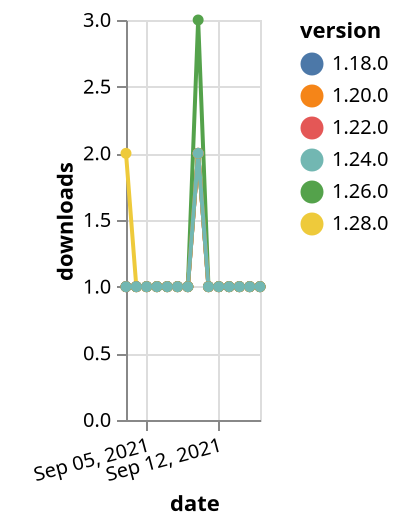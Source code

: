 {"$schema": "https://vega.github.io/schema/vega-lite/v5.json", "description": "A simple bar chart with embedded data.", "data": {"values": [{"date": "2021-09-03", "total": 225, "delta": 1, "version": "1.18.0"}, {"date": "2021-09-04", "total": 226, "delta": 1, "version": "1.18.0"}, {"date": "2021-09-05", "total": 227, "delta": 1, "version": "1.18.0"}, {"date": "2021-09-06", "total": 228, "delta": 1, "version": "1.18.0"}, {"date": "2021-09-07", "total": 229, "delta": 1, "version": "1.18.0"}, {"date": "2021-09-08", "total": 230, "delta": 1, "version": "1.18.0"}, {"date": "2021-09-09", "total": 231, "delta": 1, "version": "1.18.0"}, {"date": "2021-09-10", "total": 233, "delta": 2, "version": "1.18.0"}, {"date": "2021-09-11", "total": 234, "delta": 1, "version": "1.18.0"}, {"date": "2021-09-12", "total": 235, "delta": 1, "version": "1.18.0"}, {"date": "2021-09-13", "total": 236, "delta": 1, "version": "1.18.0"}, {"date": "2021-09-14", "total": 237, "delta": 1, "version": "1.18.0"}, {"date": "2021-09-15", "total": 238, "delta": 1, "version": "1.18.0"}, {"date": "2021-09-16", "total": 239, "delta": 1, "version": "1.18.0"}, {"date": "2021-09-03", "total": 172, "delta": 1, "version": "1.22.0"}, {"date": "2021-09-04", "total": 173, "delta": 1, "version": "1.22.0"}, {"date": "2021-09-05", "total": 174, "delta": 1, "version": "1.22.0"}, {"date": "2021-09-06", "total": 175, "delta": 1, "version": "1.22.0"}, {"date": "2021-09-07", "total": 176, "delta": 1, "version": "1.22.0"}, {"date": "2021-09-08", "total": 177, "delta": 1, "version": "1.22.0"}, {"date": "2021-09-09", "total": 178, "delta": 1, "version": "1.22.0"}, {"date": "2021-09-10", "total": 180, "delta": 2, "version": "1.22.0"}, {"date": "2021-09-11", "total": 181, "delta": 1, "version": "1.22.0"}, {"date": "2021-09-12", "total": 182, "delta": 1, "version": "1.22.0"}, {"date": "2021-09-13", "total": 183, "delta": 1, "version": "1.22.0"}, {"date": "2021-09-14", "total": 184, "delta": 1, "version": "1.22.0"}, {"date": "2021-09-15", "total": 185, "delta": 1, "version": "1.22.0"}, {"date": "2021-09-16", "total": 186, "delta": 1, "version": "1.22.0"}, {"date": "2021-09-03", "total": 112, "delta": 2, "version": "1.28.0"}, {"date": "2021-09-04", "total": 113, "delta": 1, "version": "1.28.0"}, {"date": "2021-09-05", "total": 114, "delta": 1, "version": "1.28.0"}, {"date": "2021-09-06", "total": 115, "delta": 1, "version": "1.28.0"}, {"date": "2021-09-07", "total": 116, "delta": 1, "version": "1.28.0"}, {"date": "2021-09-08", "total": 117, "delta": 1, "version": "1.28.0"}, {"date": "2021-09-09", "total": 118, "delta": 1, "version": "1.28.0"}, {"date": "2021-09-10", "total": 120, "delta": 2, "version": "1.28.0"}, {"date": "2021-09-11", "total": 121, "delta": 1, "version": "1.28.0"}, {"date": "2021-09-12", "total": 122, "delta": 1, "version": "1.28.0"}, {"date": "2021-09-13", "total": 123, "delta": 1, "version": "1.28.0"}, {"date": "2021-09-14", "total": 124, "delta": 1, "version": "1.28.0"}, {"date": "2021-09-15", "total": 125, "delta": 1, "version": "1.28.0"}, {"date": "2021-09-16", "total": 126, "delta": 1, "version": "1.28.0"}, {"date": "2021-09-03", "total": 160, "delta": 1, "version": "1.26.0"}, {"date": "2021-09-04", "total": 161, "delta": 1, "version": "1.26.0"}, {"date": "2021-09-05", "total": 162, "delta": 1, "version": "1.26.0"}, {"date": "2021-09-06", "total": 163, "delta": 1, "version": "1.26.0"}, {"date": "2021-09-07", "total": 164, "delta": 1, "version": "1.26.0"}, {"date": "2021-09-08", "total": 165, "delta": 1, "version": "1.26.0"}, {"date": "2021-09-09", "total": 166, "delta": 1, "version": "1.26.0"}, {"date": "2021-09-10", "total": 169, "delta": 3, "version": "1.26.0"}, {"date": "2021-09-11", "total": 170, "delta": 1, "version": "1.26.0"}, {"date": "2021-09-12", "total": 171, "delta": 1, "version": "1.26.0"}, {"date": "2021-09-13", "total": 172, "delta": 1, "version": "1.26.0"}, {"date": "2021-09-14", "total": 173, "delta": 1, "version": "1.26.0"}, {"date": "2021-09-15", "total": 174, "delta": 1, "version": "1.26.0"}, {"date": "2021-09-16", "total": 175, "delta": 1, "version": "1.26.0"}, {"date": "2021-09-03", "total": 173, "delta": 1, "version": "1.20.0"}, {"date": "2021-09-04", "total": 174, "delta": 1, "version": "1.20.0"}, {"date": "2021-09-05", "total": 175, "delta": 1, "version": "1.20.0"}, {"date": "2021-09-06", "total": 176, "delta": 1, "version": "1.20.0"}, {"date": "2021-09-07", "total": 177, "delta": 1, "version": "1.20.0"}, {"date": "2021-09-08", "total": 178, "delta": 1, "version": "1.20.0"}, {"date": "2021-09-09", "total": 179, "delta": 1, "version": "1.20.0"}, {"date": "2021-09-10", "total": 181, "delta": 2, "version": "1.20.0"}, {"date": "2021-09-11", "total": 182, "delta": 1, "version": "1.20.0"}, {"date": "2021-09-12", "total": 183, "delta": 1, "version": "1.20.0"}, {"date": "2021-09-13", "total": 184, "delta": 1, "version": "1.20.0"}, {"date": "2021-09-14", "total": 185, "delta": 1, "version": "1.20.0"}, {"date": "2021-09-15", "total": 186, "delta": 1, "version": "1.20.0"}, {"date": "2021-09-16", "total": 187, "delta": 1, "version": "1.20.0"}, {"date": "2021-09-03", "total": 149, "delta": 1, "version": "1.24.0"}, {"date": "2021-09-04", "total": 150, "delta": 1, "version": "1.24.0"}, {"date": "2021-09-05", "total": 151, "delta": 1, "version": "1.24.0"}, {"date": "2021-09-06", "total": 152, "delta": 1, "version": "1.24.0"}, {"date": "2021-09-07", "total": 153, "delta": 1, "version": "1.24.0"}, {"date": "2021-09-08", "total": 154, "delta": 1, "version": "1.24.0"}, {"date": "2021-09-09", "total": 155, "delta": 1, "version": "1.24.0"}, {"date": "2021-09-10", "total": 157, "delta": 2, "version": "1.24.0"}, {"date": "2021-09-11", "total": 158, "delta": 1, "version": "1.24.0"}, {"date": "2021-09-12", "total": 159, "delta": 1, "version": "1.24.0"}, {"date": "2021-09-13", "total": 160, "delta": 1, "version": "1.24.0"}, {"date": "2021-09-14", "total": 161, "delta": 1, "version": "1.24.0"}, {"date": "2021-09-15", "total": 162, "delta": 1, "version": "1.24.0"}, {"date": "2021-09-16", "total": 163, "delta": 1, "version": "1.24.0"}]}, "width": "container", "mark": {"type": "line", "point": {"filled": true}}, "encoding": {"x": {"field": "date", "type": "temporal", "timeUnit": "yearmonthdate", "title": "date", "axis": {"labelAngle": -15}}, "y": {"field": "delta", "type": "quantitative", "title": "downloads"}, "color": {"field": "version", "type": "nominal"}, "tooltip": {"field": "delta"}}}